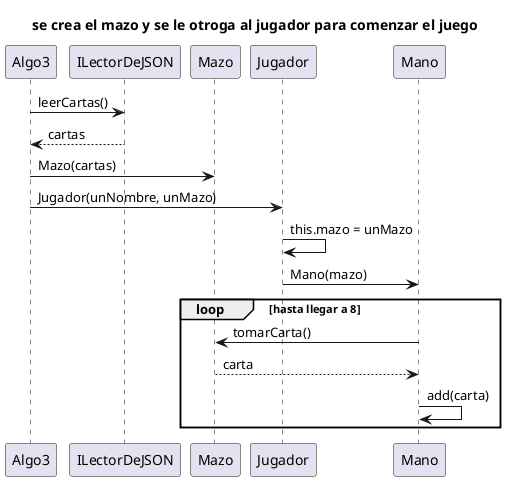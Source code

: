 
@startuml
title se crea el mazo y se le otroga al jugador para comenzar el juego

Algo3 -> ILectorDeJSON : leerCartas() 
ILectorDeJSON --> Algo3 : cartas 
Algo3 -> Mazo : Mazo(cartas) 

Algo3 -> Jugador : Jugador(unNombre, unMazo) 
Jugador -> Jugador : this.mazo = unMazo
Jugador -> Mano : Mano(mazo)
loop hasta llegar a 8
Mano -> Mazo : tomarCarta()
Mazo --> Mano : carta 
Mano -> Mano : add(carta)
end loop
@enduml 